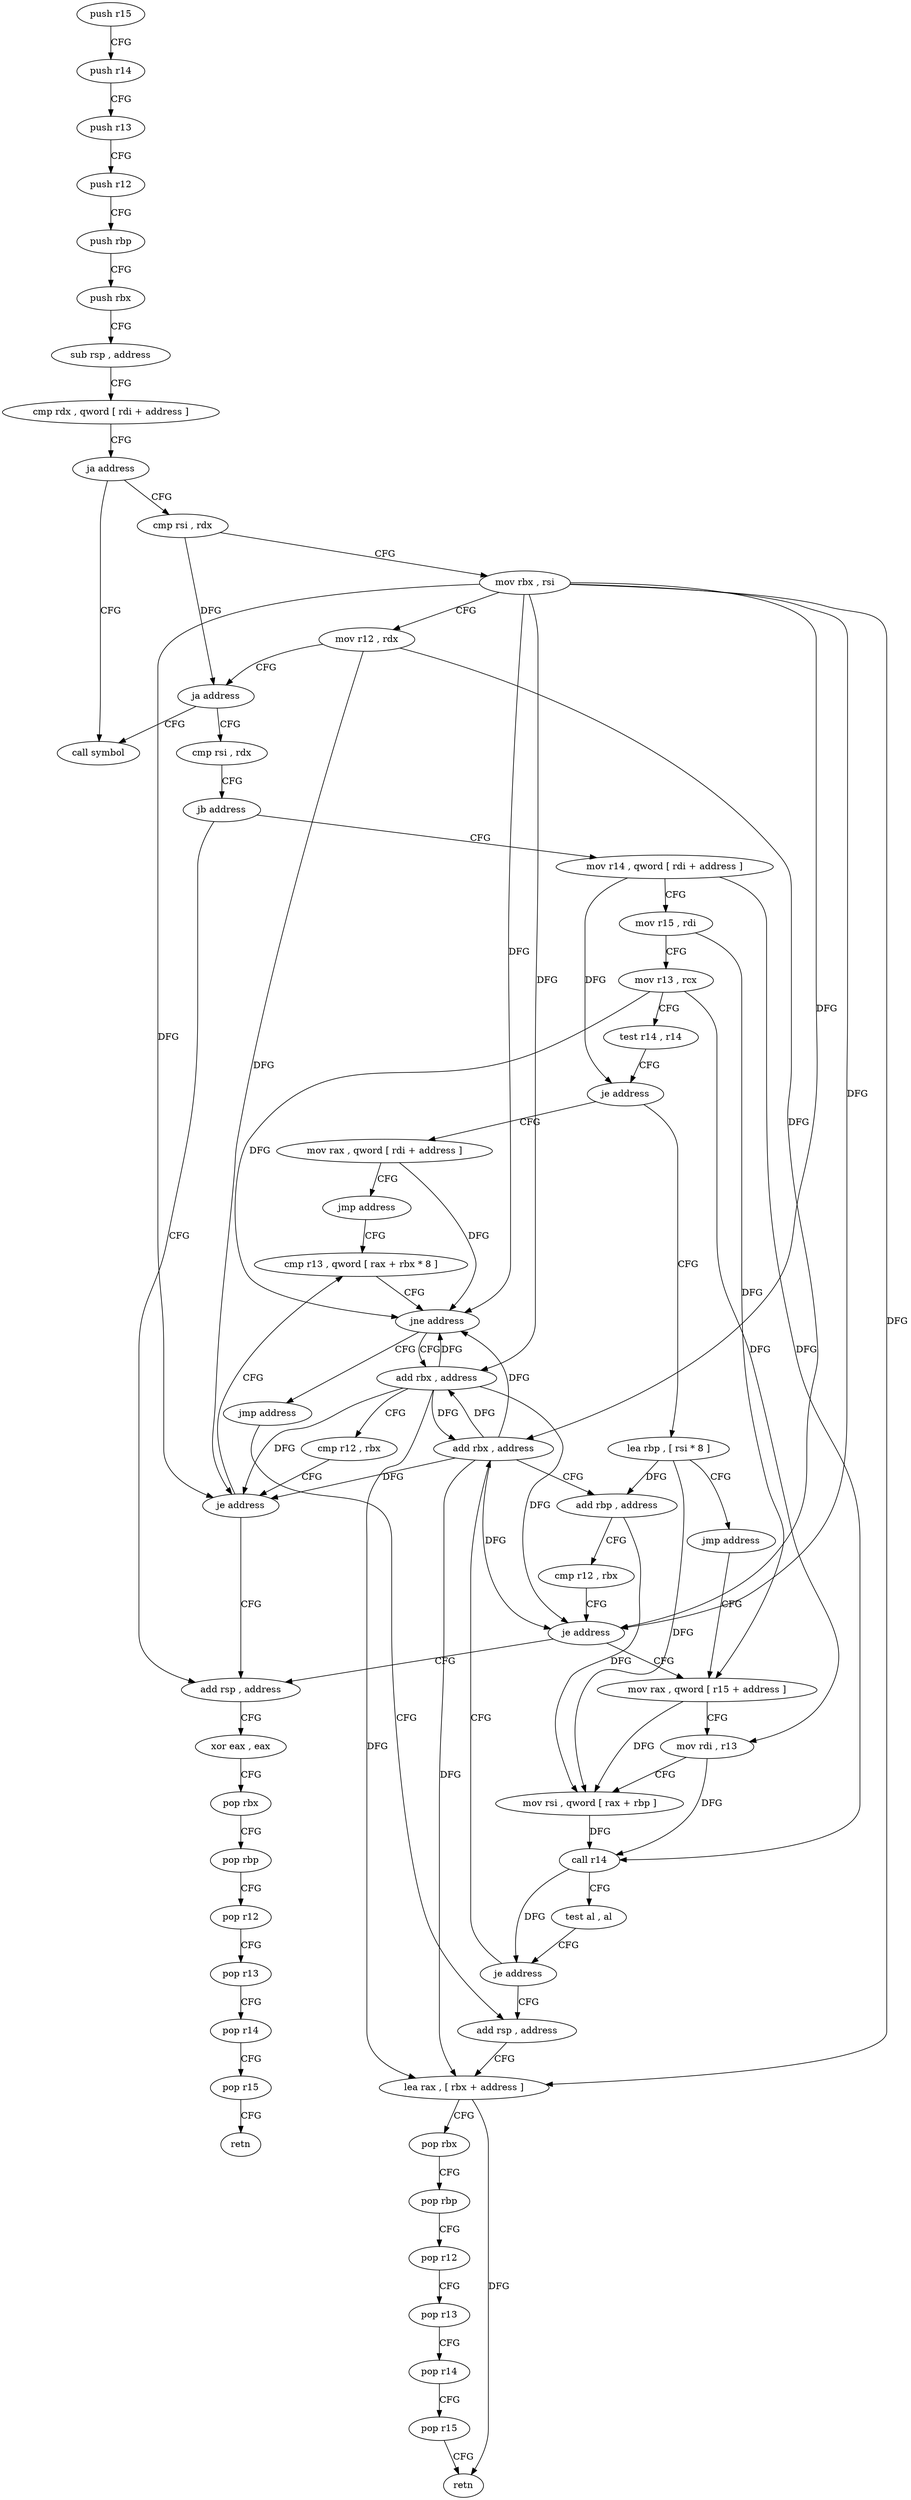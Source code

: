 digraph "func" {
"169056" [label = "push r15" ]
"169058" [label = "push r14" ]
"169060" [label = "push r13" ]
"169062" [label = "push r12" ]
"169064" [label = "push rbp" ]
"169065" [label = "push rbx" ]
"169066" [label = "sub rsp , address" ]
"169070" [label = "cmp rdx , qword [ rdi + address ]" ]
"169074" [label = "ja address" ]
"169237" [label = "call symbol" ]
"169080" [label = "cmp rsi , rdx" ]
"169083" [label = "mov rbx , rsi" ]
"169086" [label = "mov r12 , rdx" ]
"169089" [label = "ja address" ]
"169095" [label = "cmp rsi , rdx" ]
"169098" [label = "jb address" ]
"169120" [label = "mov r14 , qword [ rdi + address ]" ]
"169100" [label = "add rsp , address" ]
"169124" [label = "mov r15 , rdi" ]
"169127" [label = "mov r13 , rcx" ]
"169130" [label = "test r14 , r14" ]
"169133" [label = "je address" ]
"169208" [label = "mov rax , qword [ rdi + address ]" ]
"169135" [label = "lea rbp , [ rsi * 8 ]" ]
"169104" [label = "xor eax , eax" ]
"169106" [label = "pop rbx" ]
"169107" [label = "pop rbp" ]
"169108" [label = "pop r12" ]
"169110" [label = "pop r13" ]
"169112" [label = "pop r14" ]
"169114" [label = "pop r15" ]
"169116" [label = "retn" ]
"169212" [label = "jmp address" ]
"169229" [label = "cmp r13 , qword [ rax + rbx * 8 ]" ]
"169143" [label = "jmp address" ]
"169165" [label = "mov rax , qword [ r15 + address ]" ]
"169233" [label = "jne address" ]
"169216" [label = "add rbx , address" ]
"169235" [label = "jmp address" ]
"169169" [label = "mov rdi , r13" ]
"169172" [label = "mov rsi , qword [ rax + rbp ]" ]
"169176" [label = "call r14" ]
"169179" [label = "test al , al" ]
"169181" [label = "je address" ]
"169152" [label = "add rbx , address" ]
"169183" [label = "add rsp , address" ]
"169220" [label = "cmp r12 , rbx" ]
"169223" [label = "je address" ]
"169156" [label = "add rbp , address" ]
"169160" [label = "cmp r12 , rbx" ]
"169163" [label = "je address" ]
"169187" [label = "lea rax , [ rbx + address ]" ]
"169191" [label = "pop rbx" ]
"169192" [label = "pop rbp" ]
"169193" [label = "pop r12" ]
"169195" [label = "pop r13" ]
"169197" [label = "pop r14" ]
"169199" [label = "pop r15" ]
"169201" [label = "retn" ]
"169056" -> "169058" [ label = "CFG" ]
"169058" -> "169060" [ label = "CFG" ]
"169060" -> "169062" [ label = "CFG" ]
"169062" -> "169064" [ label = "CFG" ]
"169064" -> "169065" [ label = "CFG" ]
"169065" -> "169066" [ label = "CFG" ]
"169066" -> "169070" [ label = "CFG" ]
"169070" -> "169074" [ label = "CFG" ]
"169074" -> "169237" [ label = "CFG" ]
"169074" -> "169080" [ label = "CFG" ]
"169080" -> "169083" [ label = "CFG" ]
"169080" -> "169089" [ label = "DFG" ]
"169083" -> "169086" [ label = "CFG" ]
"169083" -> "169233" [ label = "DFG" ]
"169083" -> "169216" [ label = "DFG" ]
"169083" -> "169223" [ label = "DFG" ]
"169083" -> "169152" [ label = "DFG" ]
"169083" -> "169163" [ label = "DFG" ]
"169083" -> "169187" [ label = "DFG" ]
"169086" -> "169089" [ label = "CFG" ]
"169086" -> "169223" [ label = "DFG" ]
"169086" -> "169163" [ label = "DFG" ]
"169089" -> "169237" [ label = "CFG" ]
"169089" -> "169095" [ label = "CFG" ]
"169095" -> "169098" [ label = "CFG" ]
"169098" -> "169120" [ label = "CFG" ]
"169098" -> "169100" [ label = "CFG" ]
"169120" -> "169124" [ label = "CFG" ]
"169120" -> "169133" [ label = "DFG" ]
"169120" -> "169176" [ label = "DFG" ]
"169100" -> "169104" [ label = "CFG" ]
"169124" -> "169127" [ label = "CFG" ]
"169124" -> "169165" [ label = "DFG" ]
"169127" -> "169130" [ label = "CFG" ]
"169127" -> "169233" [ label = "DFG" ]
"169127" -> "169169" [ label = "DFG" ]
"169130" -> "169133" [ label = "CFG" ]
"169133" -> "169208" [ label = "CFG" ]
"169133" -> "169135" [ label = "CFG" ]
"169208" -> "169212" [ label = "CFG" ]
"169208" -> "169233" [ label = "DFG" ]
"169135" -> "169143" [ label = "CFG" ]
"169135" -> "169172" [ label = "DFG" ]
"169135" -> "169156" [ label = "DFG" ]
"169104" -> "169106" [ label = "CFG" ]
"169106" -> "169107" [ label = "CFG" ]
"169107" -> "169108" [ label = "CFG" ]
"169108" -> "169110" [ label = "CFG" ]
"169110" -> "169112" [ label = "CFG" ]
"169112" -> "169114" [ label = "CFG" ]
"169114" -> "169116" [ label = "CFG" ]
"169212" -> "169229" [ label = "CFG" ]
"169229" -> "169233" [ label = "CFG" ]
"169143" -> "169165" [ label = "CFG" ]
"169165" -> "169169" [ label = "CFG" ]
"169165" -> "169172" [ label = "DFG" ]
"169233" -> "169216" [ label = "CFG" ]
"169233" -> "169235" [ label = "CFG" ]
"169216" -> "169220" [ label = "CFG" ]
"169216" -> "169233" [ label = "DFG" ]
"169216" -> "169223" [ label = "DFG" ]
"169216" -> "169152" [ label = "DFG" ]
"169216" -> "169163" [ label = "DFG" ]
"169216" -> "169187" [ label = "DFG" ]
"169235" -> "169183" [ label = "CFG" ]
"169169" -> "169172" [ label = "CFG" ]
"169169" -> "169176" [ label = "DFG" ]
"169172" -> "169176" [ label = "DFG" ]
"169176" -> "169179" [ label = "CFG" ]
"169176" -> "169181" [ label = "DFG" ]
"169179" -> "169181" [ label = "CFG" ]
"169181" -> "169152" [ label = "CFG" ]
"169181" -> "169183" [ label = "CFG" ]
"169152" -> "169156" [ label = "CFG" ]
"169152" -> "169233" [ label = "DFG" ]
"169152" -> "169216" [ label = "DFG" ]
"169152" -> "169223" [ label = "DFG" ]
"169152" -> "169163" [ label = "DFG" ]
"169152" -> "169187" [ label = "DFG" ]
"169183" -> "169187" [ label = "CFG" ]
"169220" -> "169223" [ label = "CFG" ]
"169223" -> "169100" [ label = "CFG" ]
"169223" -> "169229" [ label = "CFG" ]
"169156" -> "169160" [ label = "CFG" ]
"169156" -> "169172" [ label = "DFG" ]
"169160" -> "169163" [ label = "CFG" ]
"169163" -> "169100" [ label = "CFG" ]
"169163" -> "169165" [ label = "CFG" ]
"169187" -> "169191" [ label = "CFG" ]
"169187" -> "169201" [ label = "DFG" ]
"169191" -> "169192" [ label = "CFG" ]
"169192" -> "169193" [ label = "CFG" ]
"169193" -> "169195" [ label = "CFG" ]
"169195" -> "169197" [ label = "CFG" ]
"169197" -> "169199" [ label = "CFG" ]
"169199" -> "169201" [ label = "CFG" ]
}
